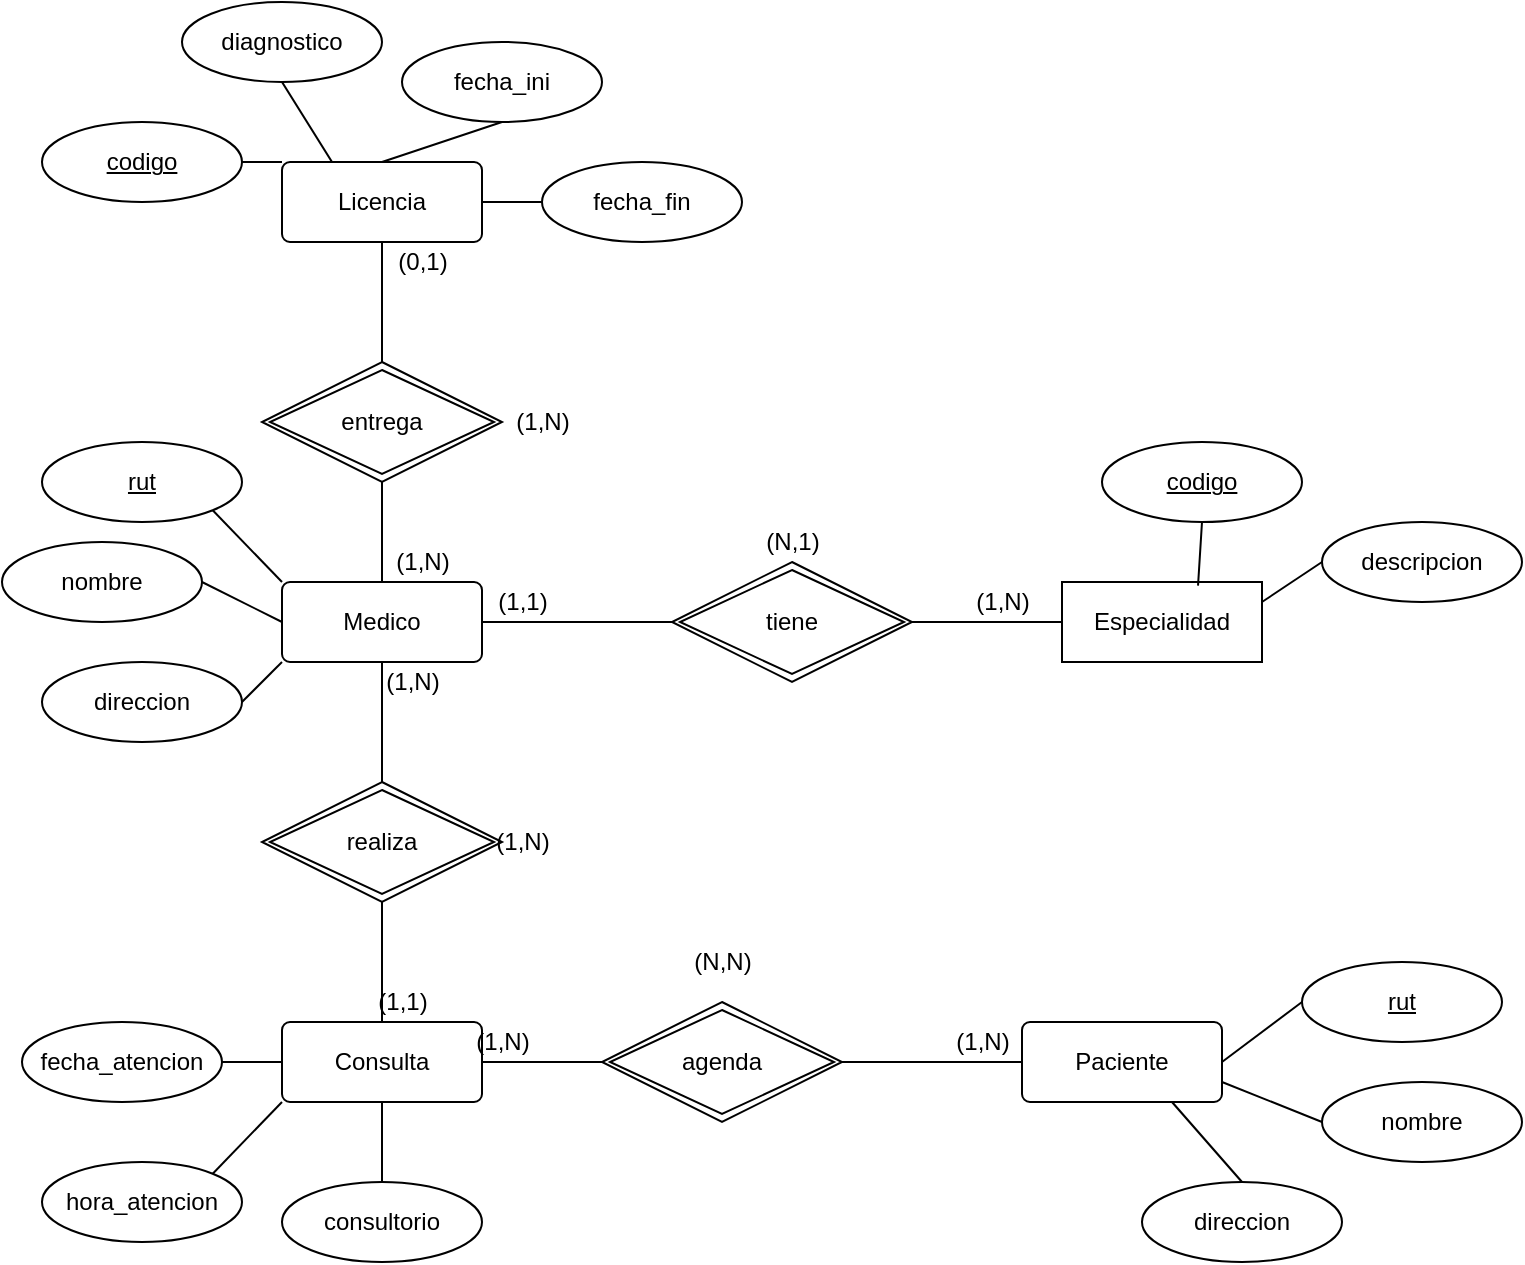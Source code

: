 <mxfile version="17.1.2" type="github">
  <diagram id="R2lEEEUBdFMjLlhIrx00" name="Page-1">
    <mxGraphModel dx="1038" dy="579" grid="1" gridSize="10" guides="1" tooltips="1" connect="1" arrows="1" fold="1" page="1" pageScale="1" pageWidth="850" pageHeight="1100" math="0" shadow="0" extFonts="Permanent Marker^https://fonts.googleapis.com/css?family=Permanent+Marker">
      <root>
        <mxCell id="0" />
        <mxCell id="1" parent="0" />
        <mxCell id="U4yKZaJeTP_GyFQ07LBx-5" style="edgeStyle=orthogonalEdgeStyle;rounded=0;orthogonalLoop=1;jettySize=auto;html=1;exitX=1;exitY=0.5;exitDx=0;exitDy=0;endArrow=none;endFill=0;entryX=0;entryY=0.5;entryDx=0;entryDy=0;" edge="1" parent="1" source="U4yKZaJeTP_GyFQ07LBx-1" target="U4yKZaJeTP_GyFQ07LBx-4">
          <mxGeometry relative="1" as="geometry">
            <mxPoint x="350" y="350" as="targetPoint" />
          </mxGeometry>
        </mxCell>
        <mxCell id="U4yKZaJeTP_GyFQ07LBx-17" style="edgeStyle=none;rounded=0;orthogonalLoop=1;jettySize=auto;html=1;exitX=0.5;exitY=1;exitDx=0;exitDy=0;entryX=0.5;entryY=0;entryDx=0;entryDy=0;endArrow=none;endFill=0;" edge="1" parent="1" source="U4yKZaJeTP_GyFQ07LBx-1" target="U4yKZaJeTP_GyFQ07LBx-16">
          <mxGeometry relative="1" as="geometry" />
        </mxCell>
        <mxCell id="U4yKZaJeTP_GyFQ07LBx-31" style="edgeStyle=none;rounded=0;orthogonalLoop=1;jettySize=auto;html=1;exitX=0.5;exitY=0;exitDx=0;exitDy=0;entryX=0.5;entryY=1;entryDx=0;entryDy=0;endArrow=none;endFill=0;" edge="1" parent="1" source="U4yKZaJeTP_GyFQ07LBx-1" target="U4yKZaJeTP_GyFQ07LBx-29">
          <mxGeometry relative="1" as="geometry" />
        </mxCell>
        <mxCell id="U4yKZaJeTP_GyFQ07LBx-1" value="Medico" style="rounded=1;arcSize=10;whiteSpace=wrap;html=1;align=center;" vertex="1" parent="1">
          <mxGeometry x="170" y="330" width="100" height="40" as="geometry" />
        </mxCell>
        <mxCell id="U4yKZaJeTP_GyFQ07LBx-2" value="Especialidad" style="rounded=1;arcSize=0;whiteSpace=wrap;html=1;align=center;" vertex="1" parent="1">
          <mxGeometry x="560" y="330" width="100" height="40" as="geometry" />
        </mxCell>
        <mxCell id="U4yKZaJeTP_GyFQ07LBx-6" style="edgeStyle=orthogonalEdgeStyle;rounded=0;orthogonalLoop=1;jettySize=auto;html=1;exitX=1;exitY=0.5;exitDx=0;exitDy=0;endArrow=none;endFill=0;" edge="1" parent="1" source="U4yKZaJeTP_GyFQ07LBx-4" target="U4yKZaJeTP_GyFQ07LBx-2">
          <mxGeometry relative="1" as="geometry" />
        </mxCell>
        <mxCell id="U4yKZaJeTP_GyFQ07LBx-4" value="tiene" style="shape=rhombus;double=1;perimeter=rhombusPerimeter;whiteSpace=wrap;html=1;align=center;" vertex="1" parent="1">
          <mxGeometry x="365" y="320" width="120" height="60" as="geometry" />
        </mxCell>
        <mxCell id="U4yKZaJeTP_GyFQ07LBx-37" style="edgeStyle=none;rounded=0;orthogonalLoop=1;jettySize=auto;html=1;exitX=1;exitY=1;exitDx=0;exitDy=0;entryX=0;entryY=0;entryDx=0;entryDy=0;endArrow=none;endFill=0;" edge="1" parent="1" source="U4yKZaJeTP_GyFQ07LBx-7" target="U4yKZaJeTP_GyFQ07LBx-1">
          <mxGeometry relative="1" as="geometry" />
        </mxCell>
        <mxCell id="U4yKZaJeTP_GyFQ07LBx-7" value="rut" style="ellipse;whiteSpace=wrap;html=1;align=center;fontStyle=4;" vertex="1" parent="1">
          <mxGeometry x="50" y="260" width="100" height="40" as="geometry" />
        </mxCell>
        <mxCell id="U4yKZaJeTP_GyFQ07LBx-38" style="edgeStyle=none;rounded=0;orthogonalLoop=1;jettySize=auto;html=1;exitX=1;exitY=0.5;exitDx=0;exitDy=0;entryX=0;entryY=0.5;entryDx=0;entryDy=0;endArrow=none;endFill=0;" edge="1" parent="1" source="U4yKZaJeTP_GyFQ07LBx-9" target="U4yKZaJeTP_GyFQ07LBx-1">
          <mxGeometry relative="1" as="geometry" />
        </mxCell>
        <mxCell id="U4yKZaJeTP_GyFQ07LBx-9" value="nombre" style="ellipse;whiteSpace=wrap;html=1;align=center;" vertex="1" parent="1">
          <mxGeometry x="30" y="310" width="100" height="40" as="geometry" />
        </mxCell>
        <mxCell id="U4yKZaJeTP_GyFQ07LBx-39" style="edgeStyle=none;rounded=0;orthogonalLoop=1;jettySize=auto;html=1;exitX=1;exitY=0.5;exitDx=0;exitDy=0;entryX=0;entryY=1;entryDx=0;entryDy=0;endArrow=none;endFill=0;" edge="1" parent="1" source="U4yKZaJeTP_GyFQ07LBx-10" target="U4yKZaJeTP_GyFQ07LBx-1">
          <mxGeometry relative="1" as="geometry" />
        </mxCell>
        <mxCell id="U4yKZaJeTP_GyFQ07LBx-10" value="direccion" style="ellipse;whiteSpace=wrap;html=1;align=center;" vertex="1" parent="1">
          <mxGeometry x="50" y="370" width="100" height="40" as="geometry" />
        </mxCell>
        <mxCell id="U4yKZaJeTP_GyFQ07LBx-49" style="edgeStyle=none;rounded=0;orthogonalLoop=1;jettySize=auto;html=1;exitX=0;exitY=0.5;exitDx=0;exitDy=0;entryX=1;entryY=0.5;entryDx=0;entryDy=0;endArrow=none;endFill=0;" edge="1" parent="1" source="U4yKZaJeTP_GyFQ07LBx-12" target="U4yKZaJeTP_GyFQ07LBx-19">
          <mxGeometry relative="1" as="geometry" />
        </mxCell>
        <mxCell id="U4yKZaJeTP_GyFQ07LBx-12" value="rut" style="ellipse;whiteSpace=wrap;html=1;align=center;fontStyle=4;" vertex="1" parent="1">
          <mxGeometry x="680" y="520" width="100" height="40" as="geometry" />
        </mxCell>
        <mxCell id="U4yKZaJeTP_GyFQ07LBx-44" style="edgeStyle=none;rounded=0;orthogonalLoop=1;jettySize=auto;html=1;exitX=0.5;exitY=1;exitDx=0;exitDy=0;entryX=0.68;entryY=0.045;entryDx=0;entryDy=0;entryPerimeter=0;endArrow=none;endFill=0;" edge="1" parent="1" source="U4yKZaJeTP_GyFQ07LBx-13" target="U4yKZaJeTP_GyFQ07LBx-2">
          <mxGeometry relative="1" as="geometry" />
        </mxCell>
        <mxCell id="U4yKZaJeTP_GyFQ07LBx-13" value="codigo" style="ellipse;whiteSpace=wrap;html=1;align=center;fontStyle=4;" vertex="1" parent="1">
          <mxGeometry x="580" y="260" width="100" height="40" as="geometry" />
        </mxCell>
        <mxCell id="U4yKZaJeTP_GyFQ07LBx-45" style="edgeStyle=none;rounded=0;orthogonalLoop=1;jettySize=auto;html=1;exitX=0;exitY=0.5;exitDx=0;exitDy=0;entryX=1;entryY=0.25;entryDx=0;entryDy=0;endArrow=none;endFill=0;" edge="1" parent="1" source="U4yKZaJeTP_GyFQ07LBx-14" target="U4yKZaJeTP_GyFQ07LBx-2">
          <mxGeometry relative="1" as="geometry" />
        </mxCell>
        <mxCell id="U4yKZaJeTP_GyFQ07LBx-14" value="descripcion" style="ellipse;whiteSpace=wrap;html=1;align=center;" vertex="1" parent="1">
          <mxGeometry x="690" y="300" width="100" height="40" as="geometry" />
        </mxCell>
        <mxCell id="U4yKZaJeTP_GyFQ07LBx-21" style="edgeStyle=none;rounded=0;orthogonalLoop=1;jettySize=auto;html=1;exitX=1;exitY=0.5;exitDx=0;exitDy=0;entryX=0;entryY=0.5;entryDx=0;entryDy=0;endArrow=none;endFill=0;" edge="1" parent="1" source="U4yKZaJeTP_GyFQ07LBx-15" target="U4yKZaJeTP_GyFQ07LBx-20">
          <mxGeometry relative="1" as="geometry" />
        </mxCell>
        <mxCell id="U4yKZaJeTP_GyFQ07LBx-15" value="Consulta" style="rounded=1;arcSize=10;whiteSpace=wrap;html=1;align=center;" vertex="1" parent="1">
          <mxGeometry x="170" y="550" width="100" height="40" as="geometry" />
        </mxCell>
        <mxCell id="U4yKZaJeTP_GyFQ07LBx-18" style="edgeStyle=none;rounded=0;orthogonalLoop=1;jettySize=auto;html=1;exitX=0.5;exitY=1;exitDx=0;exitDy=0;entryX=0.5;entryY=0;entryDx=0;entryDy=0;endArrow=none;endFill=0;" edge="1" parent="1" source="U4yKZaJeTP_GyFQ07LBx-16" target="U4yKZaJeTP_GyFQ07LBx-15">
          <mxGeometry relative="1" as="geometry" />
        </mxCell>
        <mxCell id="U4yKZaJeTP_GyFQ07LBx-16" value="realiza" style="shape=rhombus;double=1;perimeter=rhombusPerimeter;whiteSpace=wrap;html=1;align=center;" vertex="1" parent="1">
          <mxGeometry x="160" y="430" width="120" height="60" as="geometry" />
        </mxCell>
        <mxCell id="U4yKZaJeTP_GyFQ07LBx-19" value="Paciente" style="rounded=1;arcSize=10;whiteSpace=wrap;html=1;align=center;" vertex="1" parent="1">
          <mxGeometry x="540" y="550" width="100" height="40" as="geometry" />
        </mxCell>
        <mxCell id="U4yKZaJeTP_GyFQ07LBx-22" style="edgeStyle=none;rounded=0;orthogonalLoop=1;jettySize=auto;html=1;exitX=1;exitY=0.5;exitDx=0;exitDy=0;entryX=0;entryY=0.5;entryDx=0;entryDy=0;endArrow=none;endFill=0;" edge="1" parent="1" source="U4yKZaJeTP_GyFQ07LBx-20" target="U4yKZaJeTP_GyFQ07LBx-19">
          <mxGeometry relative="1" as="geometry" />
        </mxCell>
        <mxCell id="U4yKZaJeTP_GyFQ07LBx-20" value="agenda" style="shape=rhombus;double=1;perimeter=rhombusPerimeter;whiteSpace=wrap;html=1;align=center;" vertex="1" parent="1">
          <mxGeometry x="330" y="540" width="120" height="60" as="geometry" />
        </mxCell>
        <mxCell id="U4yKZaJeTP_GyFQ07LBx-47" style="edgeStyle=none;rounded=0;orthogonalLoop=1;jettySize=auto;html=1;exitX=1;exitY=0;exitDx=0;exitDy=0;entryX=0;entryY=1;entryDx=0;entryDy=0;endArrow=none;endFill=0;" edge="1" parent="1" source="U4yKZaJeTP_GyFQ07LBx-23" target="U4yKZaJeTP_GyFQ07LBx-15">
          <mxGeometry relative="1" as="geometry" />
        </mxCell>
        <mxCell id="U4yKZaJeTP_GyFQ07LBx-23" value="hora_atencion" style="ellipse;whiteSpace=wrap;html=1;align=center;" vertex="1" parent="1">
          <mxGeometry x="50" y="620" width="100" height="40" as="geometry" />
        </mxCell>
        <mxCell id="U4yKZaJeTP_GyFQ07LBx-46" style="edgeStyle=none;rounded=0;orthogonalLoop=1;jettySize=auto;html=1;exitX=1;exitY=0.5;exitDx=0;exitDy=0;entryX=0;entryY=0.5;entryDx=0;entryDy=0;endArrow=none;endFill=0;" edge="1" parent="1" source="U4yKZaJeTP_GyFQ07LBx-24" target="U4yKZaJeTP_GyFQ07LBx-15">
          <mxGeometry relative="1" as="geometry" />
        </mxCell>
        <mxCell id="U4yKZaJeTP_GyFQ07LBx-24" value="fecha_atencion" style="ellipse;whiteSpace=wrap;html=1;align=center;" vertex="1" parent="1">
          <mxGeometry x="40" y="550" width="100" height="40" as="geometry" />
        </mxCell>
        <mxCell id="U4yKZaJeTP_GyFQ07LBx-48" style="edgeStyle=none;rounded=0;orthogonalLoop=1;jettySize=auto;html=1;exitX=0.5;exitY=0;exitDx=0;exitDy=0;entryX=0.5;entryY=1;entryDx=0;entryDy=0;endArrow=none;endFill=0;" edge="1" parent="1" source="U4yKZaJeTP_GyFQ07LBx-25" target="U4yKZaJeTP_GyFQ07LBx-15">
          <mxGeometry relative="1" as="geometry" />
        </mxCell>
        <mxCell id="U4yKZaJeTP_GyFQ07LBx-25" value="consultorio" style="ellipse;whiteSpace=wrap;html=1;align=center;" vertex="1" parent="1">
          <mxGeometry x="170" y="630" width="100" height="40" as="geometry" />
        </mxCell>
        <mxCell id="U4yKZaJeTP_GyFQ07LBx-50" style="edgeStyle=none;rounded=0;orthogonalLoop=1;jettySize=auto;html=1;exitX=0;exitY=0.5;exitDx=0;exitDy=0;entryX=1;entryY=0.75;entryDx=0;entryDy=0;endArrow=none;endFill=0;" edge="1" parent="1" source="U4yKZaJeTP_GyFQ07LBx-26" target="U4yKZaJeTP_GyFQ07LBx-19">
          <mxGeometry relative="1" as="geometry" />
        </mxCell>
        <mxCell id="U4yKZaJeTP_GyFQ07LBx-26" value="nombre" style="ellipse;whiteSpace=wrap;html=1;align=center;" vertex="1" parent="1">
          <mxGeometry x="690" y="580" width="100" height="40" as="geometry" />
        </mxCell>
        <mxCell id="U4yKZaJeTP_GyFQ07LBx-51" style="edgeStyle=none;rounded=0;orthogonalLoop=1;jettySize=auto;html=1;exitX=0.5;exitY=0;exitDx=0;exitDy=0;entryX=0.75;entryY=1;entryDx=0;entryDy=0;endArrow=none;endFill=0;" edge="1" parent="1" source="U4yKZaJeTP_GyFQ07LBx-27" target="U4yKZaJeTP_GyFQ07LBx-19">
          <mxGeometry relative="1" as="geometry" />
        </mxCell>
        <mxCell id="U4yKZaJeTP_GyFQ07LBx-27" value="direccion" style="ellipse;whiteSpace=wrap;html=1;align=center;" vertex="1" parent="1">
          <mxGeometry x="600" y="630" width="100" height="40" as="geometry" />
        </mxCell>
        <mxCell id="U4yKZaJeTP_GyFQ07LBx-28" value="Licencia" style="rounded=1;arcSize=10;whiteSpace=wrap;html=1;align=center;" vertex="1" parent="1">
          <mxGeometry x="170" y="120" width="100" height="40" as="geometry" />
        </mxCell>
        <mxCell id="U4yKZaJeTP_GyFQ07LBx-32" style="edgeStyle=none;rounded=0;orthogonalLoop=1;jettySize=auto;html=1;exitX=0.5;exitY=0;exitDx=0;exitDy=0;entryX=0.5;entryY=1;entryDx=0;entryDy=0;endArrow=none;endFill=0;" edge="1" parent="1" source="U4yKZaJeTP_GyFQ07LBx-29" target="U4yKZaJeTP_GyFQ07LBx-28">
          <mxGeometry relative="1" as="geometry" />
        </mxCell>
        <mxCell id="U4yKZaJeTP_GyFQ07LBx-29" value="entrega" style="shape=rhombus;double=1;perimeter=rhombusPerimeter;whiteSpace=wrap;html=1;align=center;" vertex="1" parent="1">
          <mxGeometry x="160" y="220" width="120" height="60" as="geometry" />
        </mxCell>
        <mxCell id="U4yKZaJeTP_GyFQ07LBx-40" style="edgeStyle=none;rounded=0;orthogonalLoop=1;jettySize=auto;html=1;exitX=1;exitY=0.5;exitDx=0;exitDy=0;entryX=0;entryY=0;entryDx=0;entryDy=0;endArrow=none;endFill=0;" edge="1" parent="1" source="U4yKZaJeTP_GyFQ07LBx-33" target="U4yKZaJeTP_GyFQ07LBx-28">
          <mxGeometry relative="1" as="geometry" />
        </mxCell>
        <mxCell id="U4yKZaJeTP_GyFQ07LBx-33" value="codigo" style="ellipse;whiteSpace=wrap;html=1;align=center;fontStyle=4;" vertex="1" parent="1">
          <mxGeometry x="50" y="100" width="100" height="40" as="geometry" />
        </mxCell>
        <mxCell id="U4yKZaJeTP_GyFQ07LBx-41" style="edgeStyle=none;rounded=0;orthogonalLoop=1;jettySize=auto;html=1;exitX=0.5;exitY=1;exitDx=0;exitDy=0;entryX=0.25;entryY=0;entryDx=0;entryDy=0;endArrow=none;endFill=0;" edge="1" parent="1" source="U4yKZaJeTP_GyFQ07LBx-34" target="U4yKZaJeTP_GyFQ07LBx-28">
          <mxGeometry relative="1" as="geometry" />
        </mxCell>
        <mxCell id="U4yKZaJeTP_GyFQ07LBx-34" value="diagnostico" style="ellipse;whiteSpace=wrap;html=1;align=center;" vertex="1" parent="1">
          <mxGeometry x="120" y="40" width="100" height="40" as="geometry" />
        </mxCell>
        <mxCell id="U4yKZaJeTP_GyFQ07LBx-42" style="edgeStyle=none;rounded=0;orthogonalLoop=1;jettySize=auto;html=1;exitX=0.5;exitY=1;exitDx=0;exitDy=0;entryX=0.5;entryY=0;entryDx=0;entryDy=0;endArrow=none;endFill=0;" edge="1" parent="1" source="U4yKZaJeTP_GyFQ07LBx-35" target="U4yKZaJeTP_GyFQ07LBx-28">
          <mxGeometry relative="1" as="geometry" />
        </mxCell>
        <mxCell id="U4yKZaJeTP_GyFQ07LBx-35" value="fecha_ini" style="ellipse;whiteSpace=wrap;html=1;align=center;" vertex="1" parent="1">
          <mxGeometry x="230" y="60" width="100" height="40" as="geometry" />
        </mxCell>
        <mxCell id="U4yKZaJeTP_GyFQ07LBx-43" style="edgeStyle=none;rounded=0;orthogonalLoop=1;jettySize=auto;html=1;exitX=0;exitY=0.5;exitDx=0;exitDy=0;entryX=1;entryY=0.5;entryDx=0;entryDy=0;endArrow=none;endFill=0;" edge="1" parent="1" source="U4yKZaJeTP_GyFQ07LBx-36" target="U4yKZaJeTP_GyFQ07LBx-28">
          <mxGeometry relative="1" as="geometry" />
        </mxCell>
        <mxCell id="U4yKZaJeTP_GyFQ07LBx-36" value="fecha_fin" style="ellipse;whiteSpace=wrap;html=1;align=center;" vertex="1" parent="1">
          <mxGeometry x="300" y="120" width="100" height="40" as="geometry" />
        </mxCell>
        <mxCell id="U4yKZaJeTP_GyFQ07LBx-52" value="(1,1)" style="text;html=1;align=center;verticalAlign=middle;resizable=0;points=[];autosize=1;strokeColor=none;fillColor=none;" vertex="1" parent="1">
          <mxGeometry x="270" y="330" width="40" height="20" as="geometry" />
        </mxCell>
        <mxCell id="U4yKZaJeTP_GyFQ07LBx-53" value="(1,N)" style="text;html=1;align=center;verticalAlign=middle;resizable=0;points=[];autosize=1;strokeColor=none;fillColor=none;" vertex="1" parent="1">
          <mxGeometry x="510" y="330" width="40" height="20" as="geometry" />
        </mxCell>
        <mxCell id="U4yKZaJeTP_GyFQ07LBx-54" value="(N,1)" style="text;html=1;align=center;verticalAlign=middle;resizable=0;points=[];autosize=1;strokeColor=none;fillColor=none;" vertex="1" parent="1">
          <mxGeometry x="405" y="300" width="40" height="20" as="geometry" />
        </mxCell>
        <mxCell id="U4yKZaJeTP_GyFQ07LBx-55" value="(1,N)" style="text;html=1;align=center;verticalAlign=middle;resizable=0;points=[];autosize=1;strokeColor=none;fillColor=none;" vertex="1" parent="1">
          <mxGeometry x="215" y="370" width="40" height="20" as="geometry" />
        </mxCell>
        <mxCell id="U4yKZaJeTP_GyFQ07LBx-56" value="(1,1)" style="text;html=1;align=center;verticalAlign=middle;resizable=0;points=[];autosize=1;strokeColor=none;fillColor=none;" vertex="1" parent="1">
          <mxGeometry x="210" y="530" width="40" height="20" as="geometry" />
        </mxCell>
        <mxCell id="U4yKZaJeTP_GyFQ07LBx-57" value="(1,N)" style="text;html=1;align=center;verticalAlign=middle;resizable=0;points=[];autosize=1;strokeColor=none;fillColor=none;" vertex="1" parent="1">
          <mxGeometry x="270" y="450" width="40" height="20" as="geometry" />
        </mxCell>
        <mxCell id="U4yKZaJeTP_GyFQ07LBx-58" value="(1,N)" style="text;html=1;align=center;verticalAlign=middle;resizable=0;points=[];autosize=1;strokeColor=none;fillColor=none;" vertex="1" parent="1">
          <mxGeometry x="500" y="550" width="40" height="20" as="geometry" />
        </mxCell>
        <mxCell id="U4yKZaJeTP_GyFQ07LBx-59" value="(1,N)" style="text;html=1;align=center;verticalAlign=middle;resizable=0;points=[];autosize=1;strokeColor=none;fillColor=none;" vertex="1" parent="1">
          <mxGeometry x="260" y="550" width="40" height="20" as="geometry" />
        </mxCell>
        <mxCell id="U4yKZaJeTP_GyFQ07LBx-60" value="(N,N)" style="text;html=1;align=center;verticalAlign=middle;resizable=0;points=[];autosize=1;strokeColor=none;fillColor=none;" vertex="1" parent="1">
          <mxGeometry x="370" y="510" width="40" height="20" as="geometry" />
        </mxCell>
        <mxCell id="U4yKZaJeTP_GyFQ07LBx-61" value="(1,N)" style="text;html=1;align=center;verticalAlign=middle;resizable=0;points=[];autosize=1;strokeColor=none;fillColor=none;" vertex="1" parent="1">
          <mxGeometry x="220" y="310" width="40" height="20" as="geometry" />
        </mxCell>
        <mxCell id="U4yKZaJeTP_GyFQ07LBx-62" value="(0,1)" style="text;html=1;align=center;verticalAlign=middle;resizable=0;points=[];autosize=1;strokeColor=none;fillColor=none;" vertex="1" parent="1">
          <mxGeometry x="220" y="160" width="40" height="20" as="geometry" />
        </mxCell>
        <mxCell id="U4yKZaJeTP_GyFQ07LBx-63" value="(1,N)" style="text;html=1;align=center;verticalAlign=middle;resizable=0;points=[];autosize=1;strokeColor=none;fillColor=none;" vertex="1" parent="1">
          <mxGeometry x="280" y="240" width="40" height="20" as="geometry" />
        </mxCell>
      </root>
    </mxGraphModel>
  </diagram>
</mxfile>
